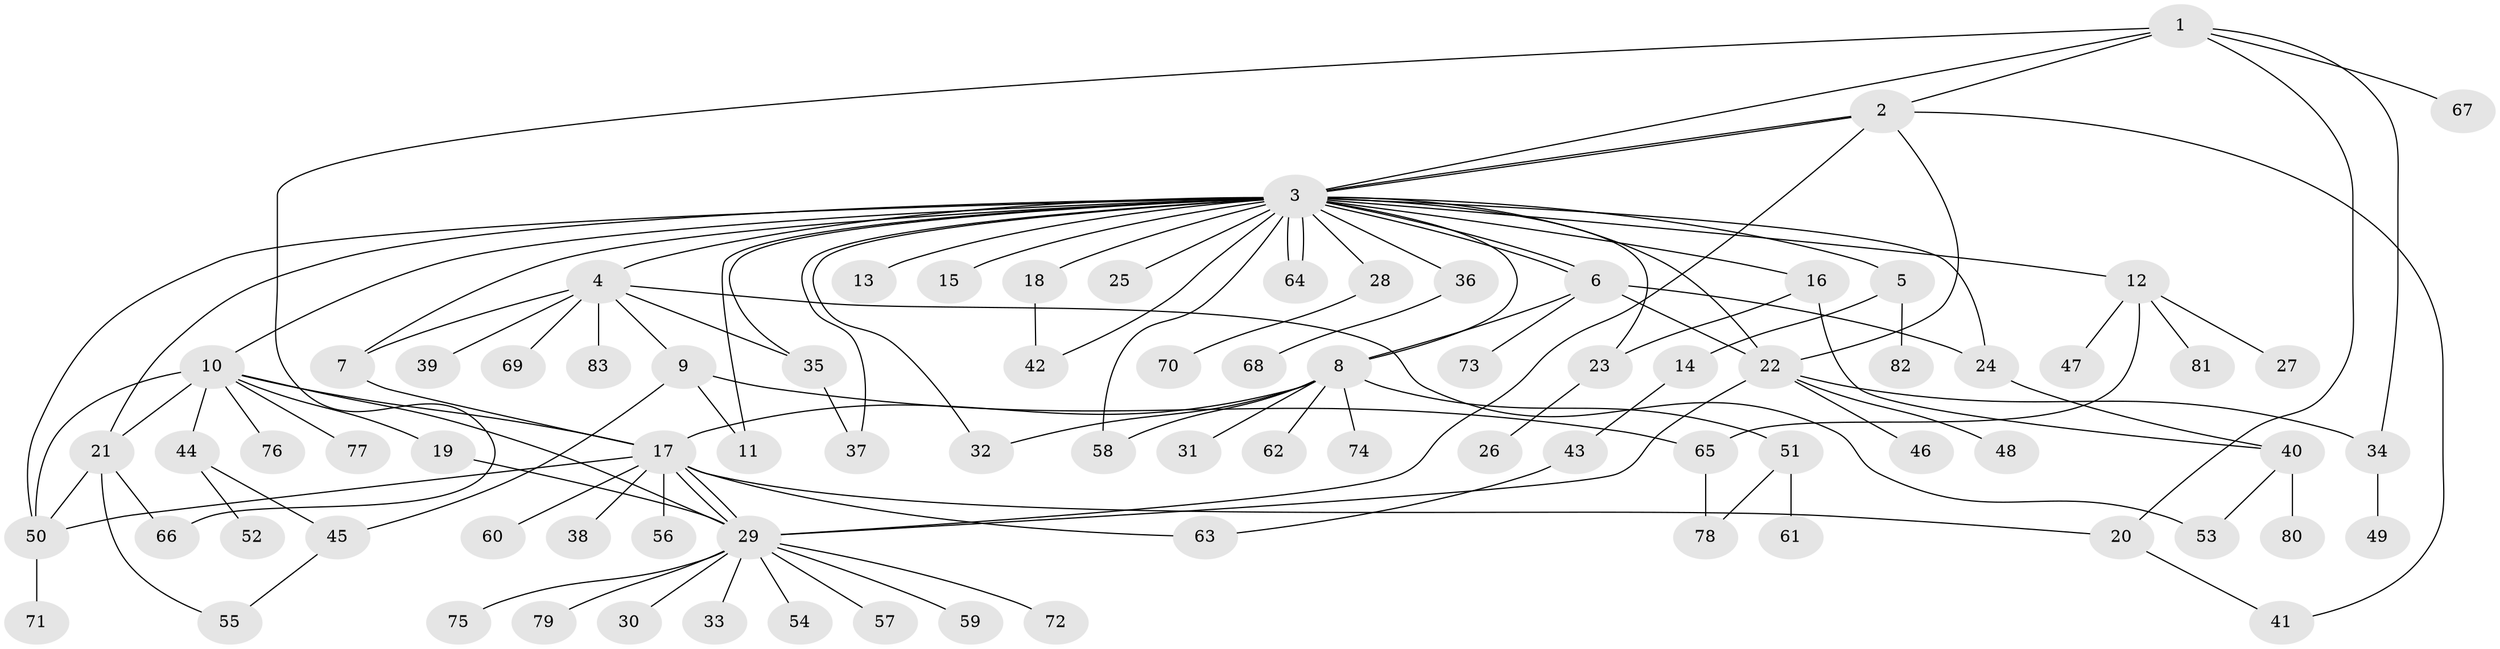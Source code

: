 // Generated by graph-tools (version 1.1) at 2025/01/03/09/25 03:01:46]
// undirected, 83 vertices, 120 edges
graph export_dot {
graph [start="1"]
  node [color=gray90,style=filled];
  1;
  2;
  3;
  4;
  5;
  6;
  7;
  8;
  9;
  10;
  11;
  12;
  13;
  14;
  15;
  16;
  17;
  18;
  19;
  20;
  21;
  22;
  23;
  24;
  25;
  26;
  27;
  28;
  29;
  30;
  31;
  32;
  33;
  34;
  35;
  36;
  37;
  38;
  39;
  40;
  41;
  42;
  43;
  44;
  45;
  46;
  47;
  48;
  49;
  50;
  51;
  52;
  53;
  54;
  55;
  56;
  57;
  58;
  59;
  60;
  61;
  62;
  63;
  64;
  65;
  66;
  67;
  68;
  69;
  70;
  71;
  72;
  73;
  74;
  75;
  76;
  77;
  78;
  79;
  80;
  81;
  82;
  83;
  1 -- 2;
  1 -- 3;
  1 -- 20;
  1 -- 34;
  1 -- 66;
  1 -- 67;
  2 -- 3;
  2 -- 3;
  2 -- 22;
  2 -- 29;
  2 -- 41;
  3 -- 4;
  3 -- 5;
  3 -- 6;
  3 -- 6;
  3 -- 7;
  3 -- 8;
  3 -- 10;
  3 -- 11;
  3 -- 12;
  3 -- 13;
  3 -- 15;
  3 -- 16;
  3 -- 18;
  3 -- 21;
  3 -- 22;
  3 -- 23;
  3 -- 24;
  3 -- 25;
  3 -- 28;
  3 -- 32;
  3 -- 35;
  3 -- 36;
  3 -- 37;
  3 -- 42;
  3 -- 50;
  3 -- 58;
  3 -- 64;
  3 -- 64;
  4 -- 7;
  4 -- 9;
  4 -- 35;
  4 -- 39;
  4 -- 53;
  4 -- 69;
  4 -- 83;
  5 -- 14;
  5 -- 82;
  6 -- 8;
  6 -- 22;
  6 -- 24;
  6 -- 73;
  7 -- 17;
  8 -- 17;
  8 -- 31;
  8 -- 32;
  8 -- 51;
  8 -- 58;
  8 -- 62;
  8 -- 74;
  9 -- 11;
  9 -- 45;
  9 -- 65;
  10 -- 17;
  10 -- 19;
  10 -- 21;
  10 -- 29;
  10 -- 44;
  10 -- 50;
  10 -- 76;
  10 -- 77;
  12 -- 27;
  12 -- 47;
  12 -- 65;
  12 -- 81;
  14 -- 43;
  16 -- 23;
  16 -- 40;
  17 -- 20;
  17 -- 29;
  17 -- 29;
  17 -- 38;
  17 -- 50;
  17 -- 56;
  17 -- 60;
  17 -- 63;
  18 -- 42;
  19 -- 29;
  20 -- 41;
  21 -- 50;
  21 -- 55;
  21 -- 66;
  22 -- 29;
  22 -- 34;
  22 -- 46;
  22 -- 48;
  23 -- 26;
  24 -- 40;
  28 -- 70;
  29 -- 30;
  29 -- 33;
  29 -- 54;
  29 -- 57;
  29 -- 59;
  29 -- 72;
  29 -- 75;
  29 -- 79;
  34 -- 49;
  35 -- 37;
  36 -- 68;
  40 -- 53;
  40 -- 80;
  43 -- 63;
  44 -- 45;
  44 -- 52;
  45 -- 55;
  50 -- 71;
  51 -- 61;
  51 -- 78;
  65 -- 78;
}
